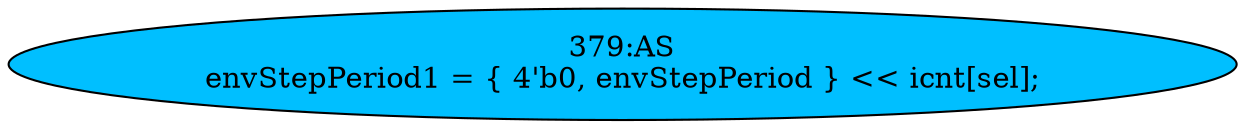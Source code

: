 strict digraph "" {
	node [label="\N"];
	"379:AS"	 [ast="<pyverilog.vparser.ast.Assign object at 0x7f9307172490>",
		def_var="['envStepPeriod1']",
		fillcolor=deepskyblue,
		label="379:AS
envStepPeriod1 = { 4'b0, envStepPeriod } << icnt[sel];",
		statements="[]",
		style=filled,
		typ=Assign,
		use_var="['envStepPeriod', 'icnt', 'sel']"];
}
